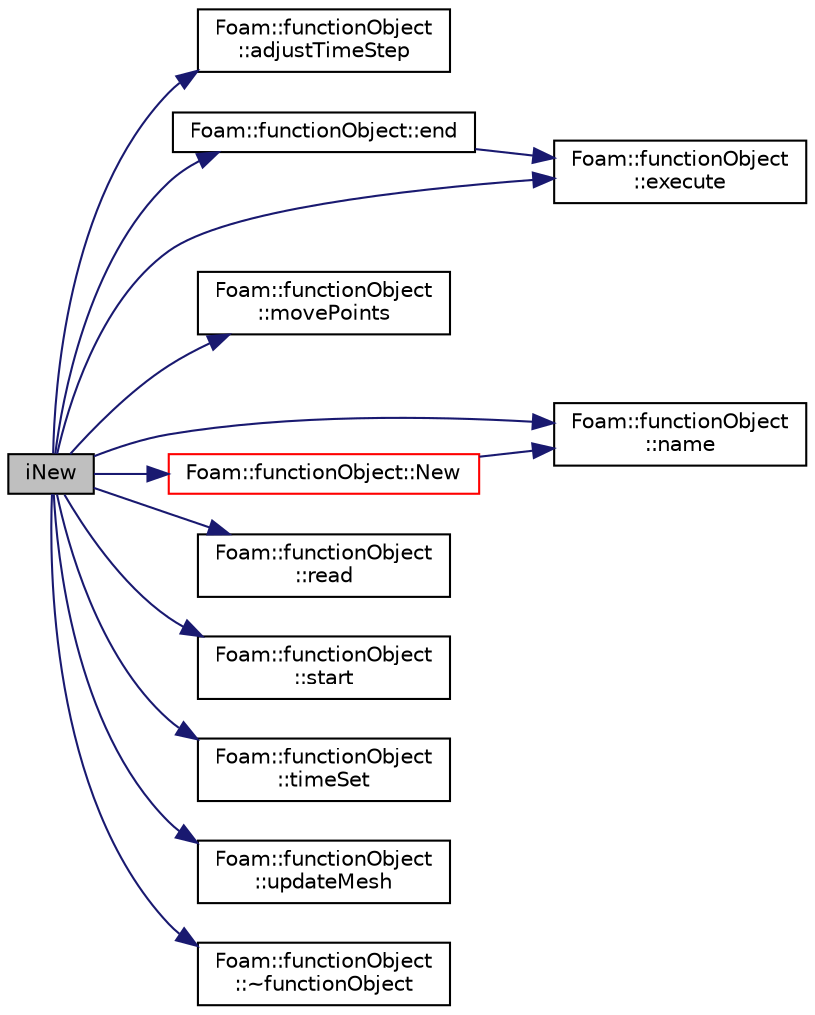 digraph "iNew"
{
  bgcolor="transparent";
  edge [fontname="Helvetica",fontsize="10",labelfontname="Helvetica",labelfontsize="10"];
  node [fontname="Helvetica",fontsize="10",shape=record];
  rankdir="LR";
  Node1 [label="iNew",height=0.2,width=0.4,color="black", fillcolor="grey75", style="filled", fontcolor="black"];
  Node1 -> Node2 [color="midnightblue",fontsize="10",style="solid",fontname="Helvetica"];
  Node2 [label="Foam::functionObject\l::adjustTimeStep",height=0.2,width=0.4,color="black",URL="$a00867.html#a8a88aad980720a56ff0ff3254f885bf9",tooltip="Called at the end of Time::adjustDeltaT() if adjustTime is true. "];
  Node1 -> Node3 [color="midnightblue",fontsize="10",style="solid",fontname="Helvetica"];
  Node3 [label="Foam::functionObject::end",height=0.2,width=0.4,color="black",URL="$a00867.html#af545ab12986d2fe462f1013c3bafb5f3",tooltip="Called when Time::run() determines that the time-loop exits. "];
  Node3 -> Node4 [color="midnightblue",fontsize="10",style="solid",fontname="Helvetica"];
  Node4 [label="Foam::functionObject\l::execute",height=0.2,width=0.4,color="black",URL="$a00867.html#a5506fe6a617bc9e29f8d45174ec75747",tooltip="Called at each ++ or += of the time-loop. forceWrite overrides the. "];
  Node1 -> Node4 [color="midnightblue",fontsize="10",style="solid",fontname="Helvetica"];
  Node1 -> Node5 [color="midnightblue",fontsize="10",style="solid",fontname="Helvetica"];
  Node5 [label="Foam::functionObject\l::movePoints",height=0.2,width=0.4,color="black",URL="$a00867.html#aacdfcde787d396e82fca9dcee66d41fd",tooltip="Update for changes of mesh. "];
  Node1 -> Node6 [color="midnightblue",fontsize="10",style="solid",fontname="Helvetica"];
  Node6 [label="Foam::functionObject\l::name",height=0.2,width=0.4,color="black",URL="$a00867.html#a6d60057c26042eaf7fa1b3b6fb07b582",tooltip="Name. "];
  Node1 -> Node7 [color="midnightblue",fontsize="10",style="solid",fontname="Helvetica"];
  Node7 [label="Foam::functionObject::New",height=0.2,width=0.4,color="red",URL="$a00867.html#ad536b480d59e19dd964044926f3327e8",tooltip="Select from dictionary, based on its \"type\" entry. "];
  Node7 -> Node6 [color="midnightblue",fontsize="10",style="solid",fontname="Helvetica"];
  Node1 -> Node8 [color="midnightblue",fontsize="10",style="solid",fontname="Helvetica"];
  Node8 [label="Foam::functionObject\l::read",height=0.2,width=0.4,color="black",URL="$a00867.html#a1454f262ac97bfbe601010b6a53f956a",tooltip="Read and set the function object if its data have changed. "];
  Node1 -> Node9 [color="midnightblue",fontsize="10",style="solid",fontname="Helvetica"];
  Node9 [label="Foam::functionObject\l::start",height=0.2,width=0.4,color="black",URL="$a00867.html#ad64c54ab3191981b2443c47007f38516",tooltip="Called at the start of the time-loop. "];
  Node1 -> Node10 [color="midnightblue",fontsize="10",style="solid",fontname="Helvetica"];
  Node10 [label="Foam::functionObject\l::timeSet",height=0.2,width=0.4,color="black",URL="$a00867.html#ad684acd61b0868602bf3e52d09960a64",tooltip="Called when time was set at the end of the Time::operator++. "];
  Node1 -> Node11 [color="midnightblue",fontsize="10",style="solid",fontname="Helvetica"];
  Node11 [label="Foam::functionObject\l::updateMesh",height=0.2,width=0.4,color="black",URL="$a00867.html#a6a339cff3fd8a70bea9f4e5d36e8aa60",tooltip="Update for changes of mesh. "];
  Node1 -> Node12 [color="midnightblue",fontsize="10",style="solid",fontname="Helvetica"];
  Node12 [label="Foam::functionObject\l::~functionObject",height=0.2,width=0.4,color="black",URL="$a00867.html#a29d76a6397c07e4a0ef6718b01d09a74",tooltip="Destructor. "];
}
